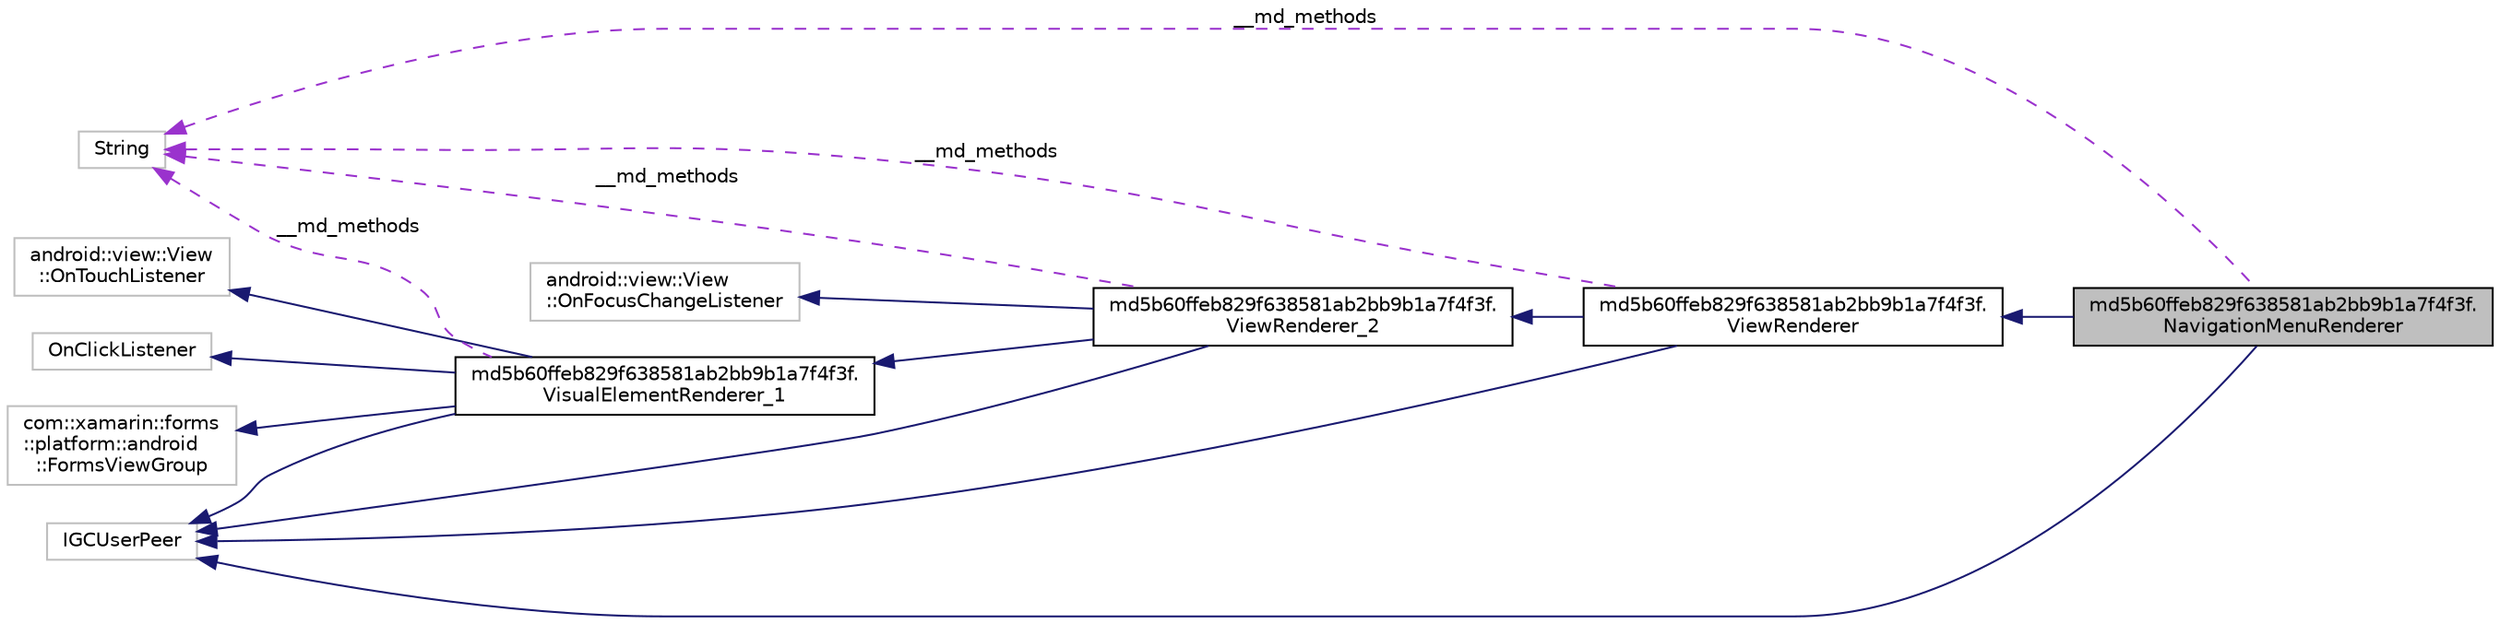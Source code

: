 digraph "md5b60ffeb829f638581ab2bb9b1a7f4f3f.NavigationMenuRenderer"
{
  edge [fontname="Helvetica",fontsize="10",labelfontname="Helvetica",labelfontsize="10"];
  node [fontname="Helvetica",fontsize="10",shape=record];
  rankdir="LR";
  Node9 [label="md5b60ffeb829f638581ab2bb9b1a7f4f3f.\lNavigationMenuRenderer",height=0.2,width=0.4,color="black", fillcolor="grey75", style="filled", fontcolor="black"];
  Node10 -> Node9 [dir="back",color="midnightblue",fontsize="10",style="solid"];
  Node10 [label="md5b60ffeb829f638581ab2bb9b1a7f4f3f.\lViewRenderer",height=0.2,width=0.4,color="black", fillcolor="white", style="filled",URL="$classmd5b60ffeb829f638581ab2bb9b1a7f4f3f_1_1_view_renderer.html"];
  Node11 -> Node10 [dir="back",color="midnightblue",fontsize="10",style="solid"];
  Node11 [label="md5b60ffeb829f638581ab2bb9b1a7f4f3f.\lViewRenderer_2",height=0.2,width=0.4,color="black", fillcolor="white", style="filled",URL="$classmd5b60ffeb829f638581ab2bb9b1a7f4f3f_1_1_view_renderer__2.html"];
  Node12 -> Node11 [dir="back",color="midnightblue",fontsize="10",style="solid"];
  Node12 [label="md5b60ffeb829f638581ab2bb9b1a7f4f3f.\lVisualElementRenderer_1",height=0.2,width=0.4,color="black", fillcolor="white", style="filled",URL="$classmd5b60ffeb829f638581ab2bb9b1a7f4f3f_1_1_visual_element_renderer__1.html"];
  Node13 -> Node12 [dir="back",color="midnightblue",fontsize="10",style="solid"];
  Node13 [label="com::xamarin::forms\l::platform::android\l::FormsViewGroup",height=0.2,width=0.4,color="grey75", fillcolor="white", style="filled"];
  Node14 -> Node12 [dir="back",color="midnightblue",fontsize="10",style="solid"];
  Node14 [label="IGCUserPeer",height=0.2,width=0.4,color="grey75", fillcolor="white", style="filled"];
  Node15 -> Node12 [dir="back",color="midnightblue",fontsize="10",style="solid"];
  Node15 [label="android::view::View\l::OnTouchListener",height=0.2,width=0.4,color="grey75", fillcolor="white", style="filled"];
  Node16 -> Node12 [dir="back",color="midnightblue",fontsize="10",style="solid"];
  Node16 [label="OnClickListener",height=0.2,width=0.4,color="grey75", fillcolor="white", style="filled"];
  Node17 -> Node12 [dir="back",color="darkorchid3",fontsize="10",style="dashed",label=" __md_methods" ];
  Node17 [label="String",height=0.2,width=0.4,color="grey75", fillcolor="white", style="filled"];
  Node14 -> Node11 [dir="back",color="midnightblue",fontsize="10",style="solid"];
  Node18 -> Node11 [dir="back",color="midnightblue",fontsize="10",style="solid"];
  Node18 [label="android::view::View\l::OnFocusChangeListener",height=0.2,width=0.4,color="grey75", fillcolor="white", style="filled"];
  Node17 -> Node11 [dir="back",color="darkorchid3",fontsize="10",style="dashed",label=" __md_methods" ];
  Node14 -> Node10 [dir="back",color="midnightblue",fontsize="10",style="solid"];
  Node17 -> Node10 [dir="back",color="darkorchid3",fontsize="10",style="dashed",label=" __md_methods" ];
  Node14 -> Node9 [dir="back",color="midnightblue",fontsize="10",style="solid"];
  Node17 -> Node9 [dir="back",color="darkorchid3",fontsize="10",style="dashed",label=" __md_methods" ];
}
